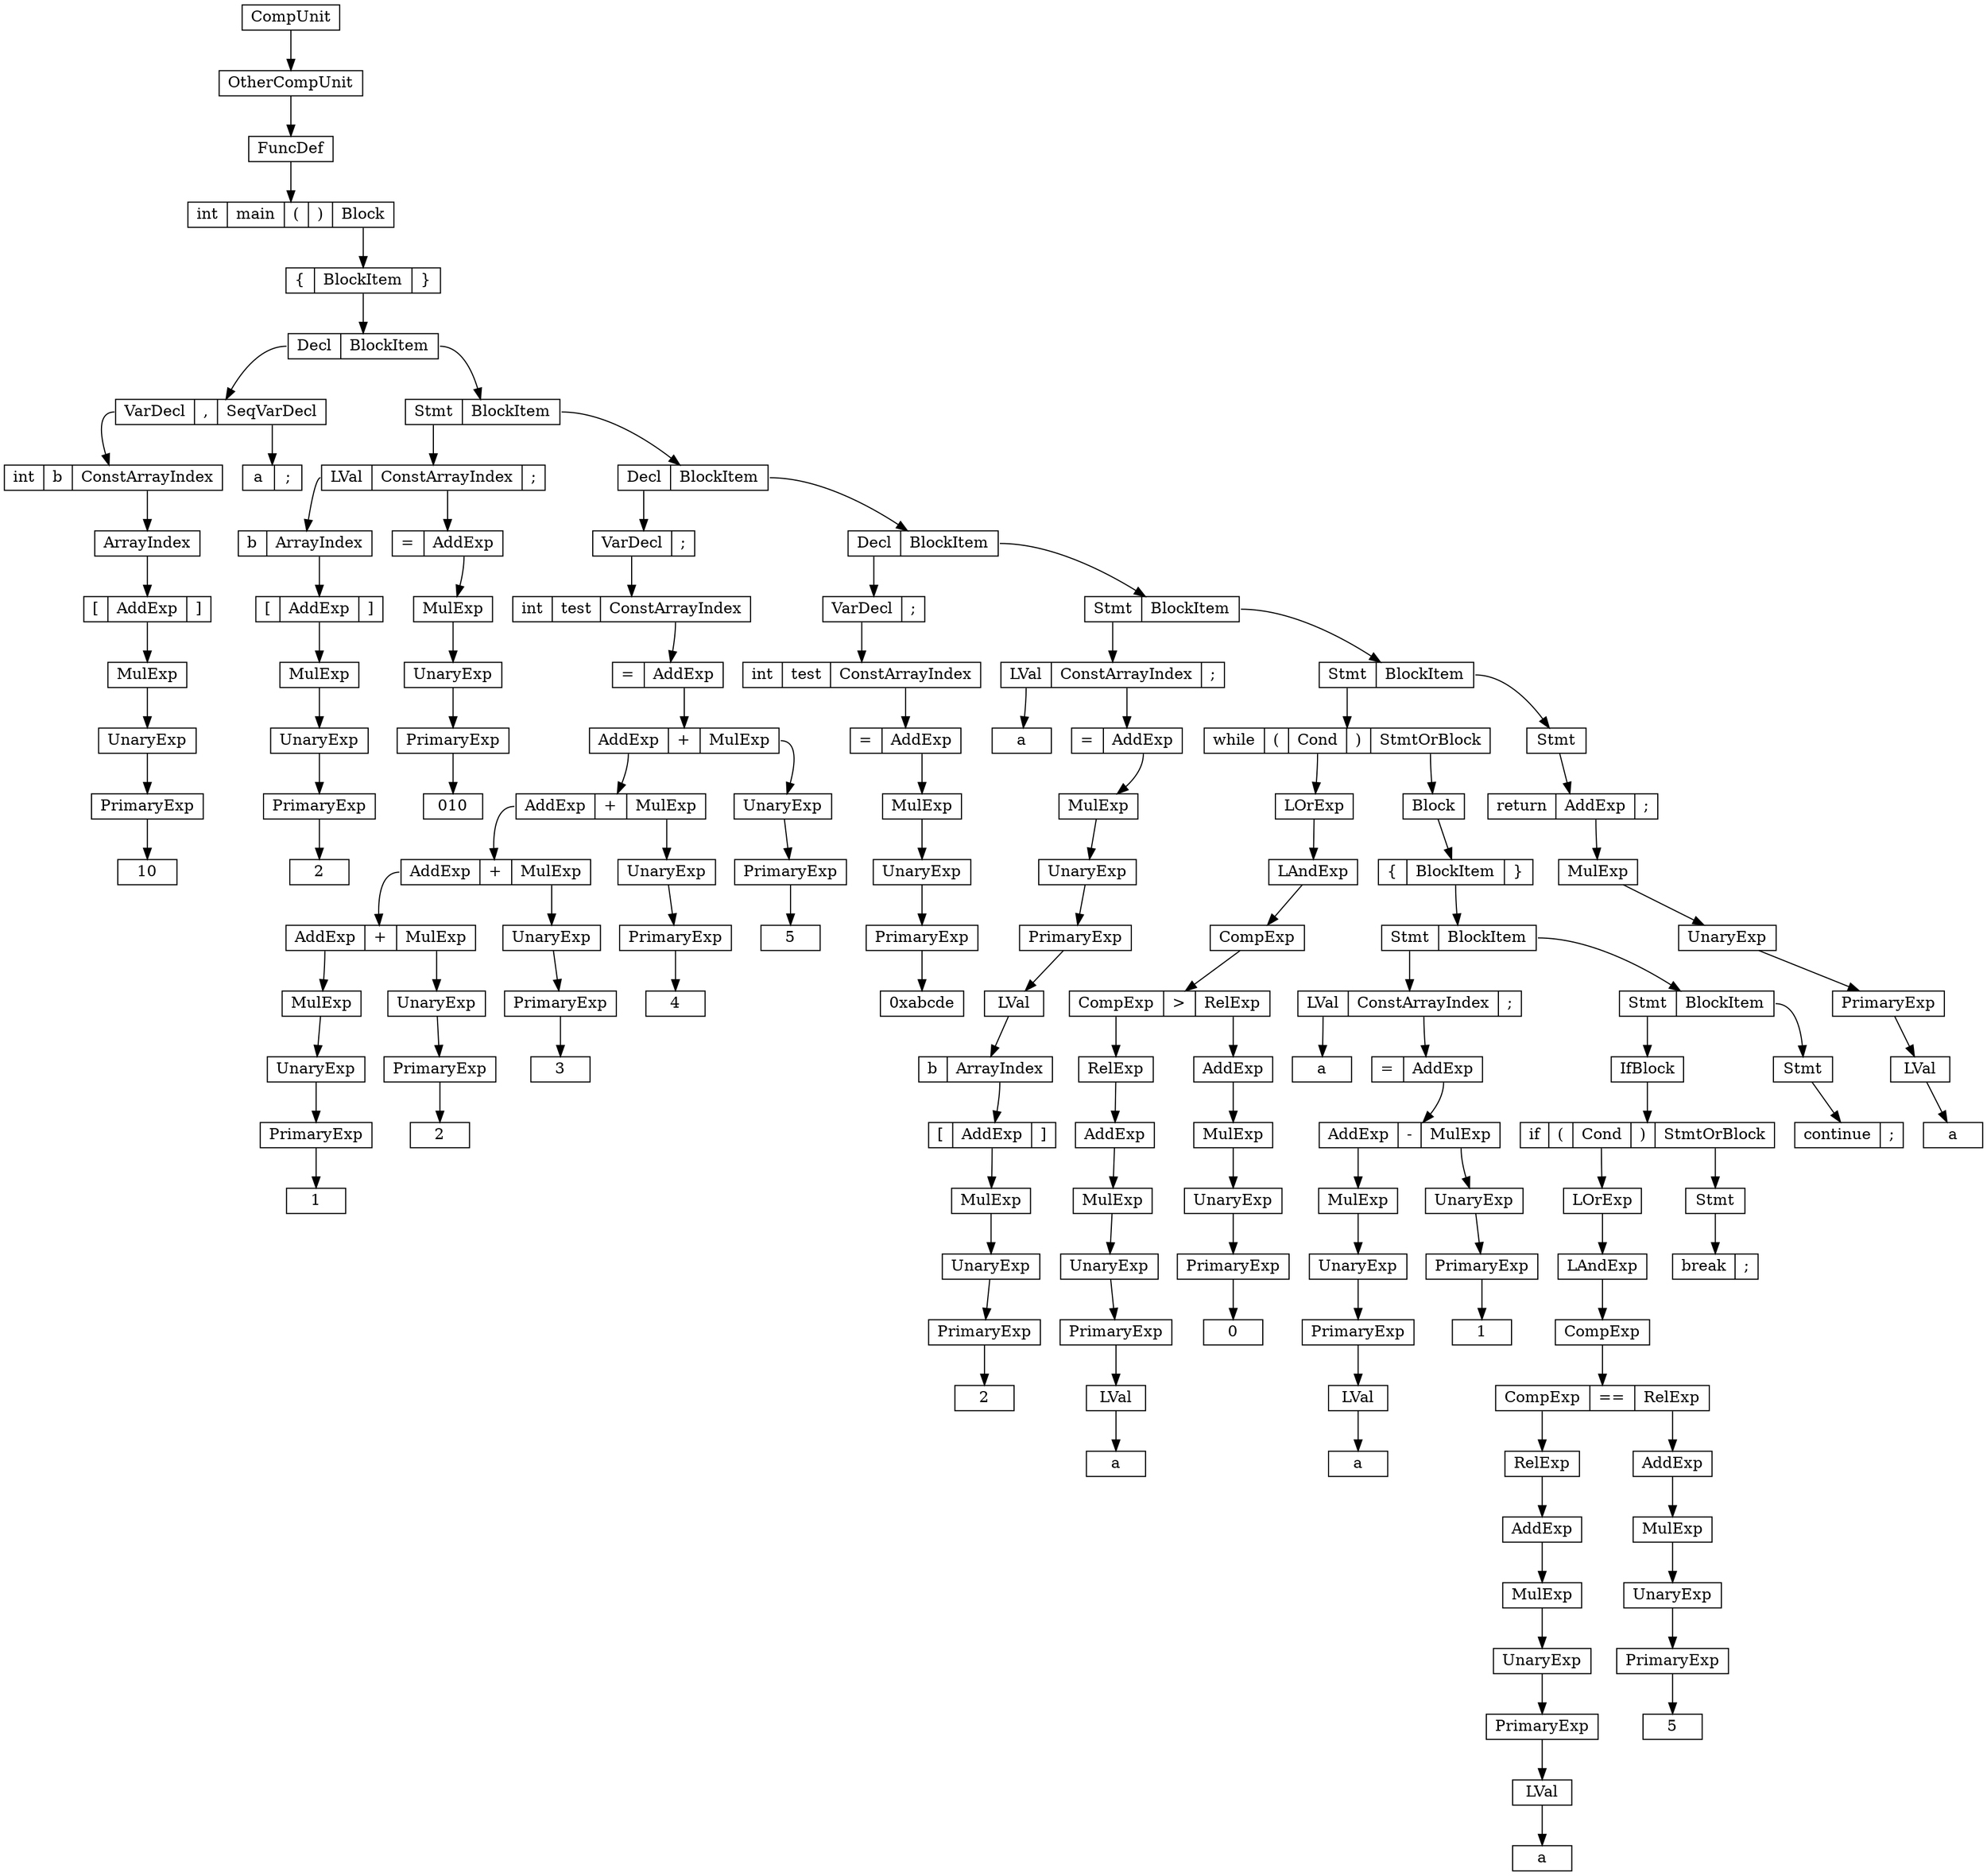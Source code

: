 digraph " "{
node [shape = record,height=.1]
node0[label = "<f0> CompUnit"];
node1[label = "<f0> OtherCompUnit"];
"node0":f0->"node1";
node2[label = "<f0> FuncDef"];
"node1":f0->"node2";
node3[label = "<f0> int|<f1> main|<f2> \(|<f3> \)|<f4> Block"];
"node2":f0->"node3";
node4[label = "<f0> \{|<f1> BlockItem|<f2> \}"];
"node3":f4->"node4";
node5[label = "<f0> Decl|<f1> BlockItem"];
"node4":f1->"node5";
node6[label = "<f0> Stmt|<f1> BlockItem"];
"node5":f1->"node6";
node7[label = "<f0> Decl|<f1> BlockItem"];
"node6":f1->"node7";
node8[label = "<f0> Decl|<f1> BlockItem"];
"node7":f1->"node8";
node9[label = "<f0> Stmt|<f1> BlockItem"];
"node8":f1->"node9";
node10[label = "<f0> Stmt|<f1> BlockItem"];
"node9":f1->"node10";
node11[label = "<f0> Stmt"];
"node10":f1->"node11";
node12[label = "<f0> return|<f1> AddExp|<f2> \;"];
"node11":f0->"node12";
node13[label = "<f0> MulExp"];
"node12":f1->"node13";
node14[label = "<f0> UnaryExp"];
"node13":f0->"node14";
node15[label = "<f0> PrimaryExp"];
"node14":f0->"node15";
node16[label = "<f0> LVal"];
"node15":f0->"node16";
node17[label = "<f0> a"];
"node16":f0->"node17";
node18[label = "<f0> while|<f1> \(|<f2> Cond|<f3> \)|<f4> StmtOrBlock"];
"node10":f0->"node18";
node19[label = "<f0> Block"];
"node18":f4->"node19";
node20[label = "<f0> \{|<f1> BlockItem|<f2> \}"];
"node19":f0->"node20";
node21[label = "<f0> Stmt|<f1> BlockItem"];
"node20":f1->"node21";
node22[label = "<f0> Stmt|<f1> BlockItem"];
"node21":f1->"node22";
node23[label = "<f0> Stmt"];
"node22":f1->"node23";
node24[label = "<f0> continue|<f1> \;"];
"node23":f0->"node24";
node25[label = "<f0> IfBlock"];
"node22":f0->"node25";
node26[label = "<f0> if|<f1> \(|<f2> Cond|<f3> \)|<f4> StmtOrBlock"];
"node25":f0->"node26";
node27[label = "<f0> Stmt"];
"node26":f4->"node27";
node28[label = "<f0> break|<f1> \;"];
"node27":f0->"node28";
node29[label = "<f0> LOrExp"];
"node26":f2->"node29";
node30[label = "<f0> LAndExp"];
"node29":f0->"node30";
node31[label = "<f0> CompExp"];
"node30":f0->"node31";
node32[label = "<f0> CompExp|<f1> \=\=|<f2> RelExp"];
"node31":f0->"node32";
node33[label = "<f0> AddExp"];
"node32":f2->"node33";
node34[label = "<f0> MulExp"];
"node33":f0->"node34";
node35[label = "<f0> UnaryExp"];
"node34":f0->"node35";
node36[label = "<f0> PrimaryExp"];
"node35":f0->"node36";
node37[label = "<f0> 5"];
"node36":f0->"node37";
node38[label = "<f0> RelExp"];
"node32":f0->"node38";
node39[label = "<f0> AddExp"];
"node38":f0->"node39";
node40[label = "<f0> MulExp"];
"node39":f0->"node40";
node41[label = "<f0> UnaryExp"];
"node40":f0->"node41";
node42[label = "<f0> PrimaryExp"];
"node41":f0->"node42";
node43[label = "<f0> LVal"];
"node42":f0->"node43";
node44[label = "<f0> a"];
"node43":f0->"node44";
node45[label = "<f0> LVal|<f1> ConstArrayIndex|<f2> \;"];
"node21":f0->"node45";
node46[label = "<f0> \=|<f1> AddExp"];
"node45":f1->"node46";
node47[label = "<f0> AddExp|<f1> \-|<f2> MulExp"];
"node46":f1->"node47";
node48[label = "<f0> UnaryExp"];
"node47":f2->"node48";
node49[label = "<f0> PrimaryExp"];
"node48":f0->"node49";
node50[label = "<f0> 1"];
"node49":f0->"node50";
node51[label = "<f0> MulExp"];
"node47":f0->"node51";
node52[label = "<f0> UnaryExp"];
"node51":f0->"node52";
node53[label = "<f0> PrimaryExp"];
"node52":f0->"node53";
node54[label = "<f0> LVal"];
"node53":f0->"node54";
node55[label = "<f0> a"];
"node54":f0->"node55";
node56[label = "<f0> a"];
"node45":f0->"node56";
node57[label = "<f0> LOrExp"];
"node18":f2->"node57";
node58[label = "<f0> LAndExp"];
"node57":f0->"node58";
node59[label = "<f0> CompExp"];
"node58":f0->"node59";
node60[label = "<f0> CompExp|<f1> \>|<f2> RelExp"];
"node59":f0->"node60";
node61[label = "<f0> AddExp"];
"node60":f2->"node61";
node62[label = "<f0> MulExp"];
"node61":f0->"node62";
node63[label = "<f0> UnaryExp"];
"node62":f0->"node63";
node64[label = "<f0> PrimaryExp"];
"node63":f0->"node64";
node65[label = "<f0> 0"];
"node64":f0->"node65";
node66[label = "<f0> RelExp"];
"node60":f0->"node66";
node67[label = "<f0> AddExp"];
"node66":f0->"node67";
node68[label = "<f0> MulExp"];
"node67":f0->"node68";
node69[label = "<f0> UnaryExp"];
"node68":f0->"node69";
node70[label = "<f0> PrimaryExp"];
"node69":f0->"node70";
node71[label = "<f0> LVal"];
"node70":f0->"node71";
node72[label = "<f0> a"];
"node71":f0->"node72";
node73[label = "<f0> LVal|<f1> ConstArrayIndex|<f2> \;"];
"node9":f0->"node73";
node74[label = "<f0> \=|<f1> AddExp"];
"node73":f1->"node74";
node75[label = "<f0> MulExp"];
"node74":f1->"node75";
node76[label = "<f0> UnaryExp"];
"node75":f0->"node76";
node77[label = "<f0> PrimaryExp"];
"node76":f0->"node77";
node78[label = "<f0> LVal"];
"node77":f0->"node78";
node79[label = "<f0> b|<f1> ArrayIndex"];
"node78":f0->"node79";
node80[label = "<f0> \[|<f1> AddExp|<f2> \]"];
"node79":f1->"node80";
node81[label = "<f0> MulExp"];
"node80":f1->"node81";
node82[label = "<f0> UnaryExp"];
"node81":f0->"node82";
node83[label = "<f0> PrimaryExp"];
"node82":f0->"node83";
node84[label = "<f0> 2"];
"node83":f0->"node84";
node85[label = "<f0> a"];
"node73":f0->"node85";
node86[label = "<f0> VarDecl|<f1> \;"];
"node8":f0->"node86";
node87[label = "<f0> int|<f1> test|<f2> ConstArrayIndex"];
"node86":f0->"node87";
node88[label = "<f0> \=|<f1> AddExp"];
"node87":f2->"node88";
node89[label = "<f0> MulExp"];
"node88":f1->"node89";
node90[label = "<f0> UnaryExp"];
"node89":f0->"node90";
node91[label = "<f0> PrimaryExp"];
"node90":f0->"node91";
node92[label = "<f0> 0xabcde"];
"node91":f0->"node92";
node93[label = "<f0> VarDecl|<f1> \;"];
"node7":f0->"node93";
node94[label = "<f0> int|<f1> test|<f2> ConstArrayIndex"];
"node93":f0->"node94";
node95[label = "<f0> \=|<f1> AddExp"];
"node94":f2->"node95";
node96[label = "<f0> AddExp|<f1> \+|<f2> MulExp"];
"node95":f1->"node96";
node97[label = "<f0> UnaryExp"];
"node96":f2->"node97";
node98[label = "<f0> PrimaryExp"];
"node97":f0->"node98";
node99[label = "<f0> 5"];
"node98":f0->"node99";
node100[label = "<f0> AddExp|<f1> \+|<f2> MulExp"];
"node96":f0->"node100";
node101[label = "<f0> UnaryExp"];
"node100":f2->"node101";
node102[label = "<f0> PrimaryExp"];
"node101":f0->"node102";
node103[label = "<f0> 4"];
"node102":f0->"node103";
node104[label = "<f0> AddExp|<f1> \+|<f2> MulExp"];
"node100":f0->"node104";
node105[label = "<f0> UnaryExp"];
"node104":f2->"node105";
node106[label = "<f0> PrimaryExp"];
"node105":f0->"node106";
node107[label = "<f0> 3"];
"node106":f0->"node107";
node108[label = "<f0> AddExp|<f1> \+|<f2> MulExp"];
"node104":f0->"node108";
node109[label = "<f0> UnaryExp"];
"node108":f2->"node109";
node110[label = "<f0> PrimaryExp"];
"node109":f0->"node110";
node111[label = "<f0> 2"];
"node110":f0->"node111";
node112[label = "<f0> MulExp"];
"node108":f0->"node112";
node113[label = "<f0> UnaryExp"];
"node112":f0->"node113";
node114[label = "<f0> PrimaryExp"];
"node113":f0->"node114";
node115[label = "<f0> 1"];
"node114":f0->"node115";
node116[label = "<f0> LVal|<f1> ConstArrayIndex|<f2> \;"];
"node6":f0->"node116";
node117[label = "<f0> \=|<f1> AddExp"];
"node116":f1->"node117";
node118[label = "<f0> MulExp"];
"node117":f1->"node118";
node119[label = "<f0> UnaryExp"];
"node118":f0->"node119";
node120[label = "<f0> PrimaryExp"];
"node119":f0->"node120";
node121[label = "<f0> 010"];
"node120":f0->"node121";
node122[label = "<f0> b|<f1> ArrayIndex"];
"node116":f0->"node122";
node123[label = "<f0> \[|<f1> AddExp|<f2> \]"];
"node122":f1->"node123";
node124[label = "<f0> MulExp"];
"node123":f1->"node124";
node125[label = "<f0> UnaryExp"];
"node124":f0->"node125";
node126[label = "<f0> PrimaryExp"];
"node125":f0->"node126";
node127[label = "<f0> 2"];
"node126":f0->"node127";
node128[label = "<f0> VarDecl|<f1> \,|<f2> SeqVarDecl"];
"node5":f0->"node128";
node129[label = "<f0> a|<f1> \;"];
"node128":f2->"node129";
node130[label = "<f0> int|<f1> b|<f2> ConstArrayIndex"];
"node128":f0->"node130";
node131[label = "<f0> ArrayIndex"];
"node130":f2->"node131";
node132[label = "<f0> \[|<f1> AddExp|<f2> \]"];
"node131":f0->"node132";
node133[label = "<f0> MulExp"];
"node132":f1->"node133";
node134[label = "<f0> UnaryExp"];
"node133":f0->"node134";
node135[label = "<f0> PrimaryExp"];
"node134":f0->"node135";
node136[label = "<f0> 10"];
"node135":f0->"node136";
}